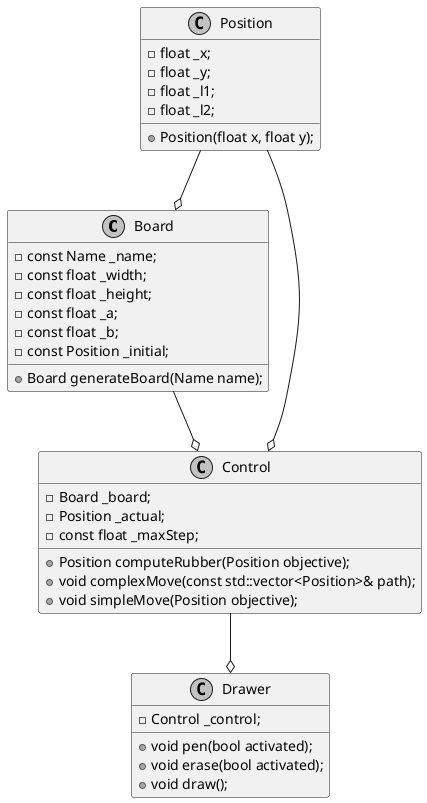 @startuml
'https://plantuml.com/sequence-diagram
skinparam monochrome true

class Board {
    - const Name _name;
    - const float _width;
    - const float _height;
    - const float _a;
    - const float _b;
    - const Position _initial;
    + Board generateBoard(Name name);
}

class Control {
   - Board _board;
   - Position _actual;
   - const float _maxStep;
   + Position computeRubber(Position objective);
   + void complexMove(const std::vector<Position>& path);
   + void simpleMove(Position objective);
}

class Drawer {
   - Control _control;
   + void pen(bool activated);
   + void erase(bool activated);
   + void draw();
}

class Position {
    - float _x;
    - float _y;
    - float _l1;
    - float _l2;
    + Position(float x, float y);
}

Position --o Board
Position --o Control
Board --o Control
Control --o Drawer

@enduml